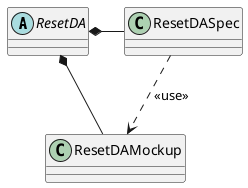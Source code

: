 @startuml
'https://plantuml.com/class-diagram

abstract class ResetDA

ResetDA *- ResetDASpec
ResetDASpec ..> ResetDAMockup : <<use>>
ResetDA *- ResetDAMockup
@enduml
